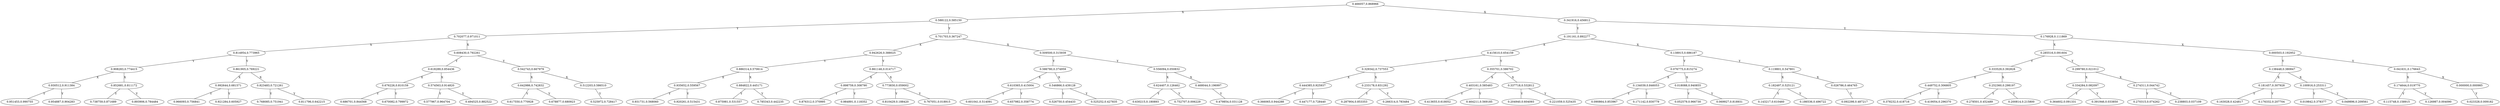 
graph test {
 "0.466057,0.868966" -- "0.588122,0.585150" [label=X] 
 "0.466057,0.868966" -- "0.341916,0.456812" [label=X] 
 "0.341916,0.456812" -- "0.191161,0.892277" [label=Y] 
 "0.341916,0.456812" -- "0.176928,0.111869" [label=Y] 
 "0.176928,0.111869" -- "0.285516,0.091604" [label=X] 
 "0.176928,0.111869" -- "0.000503,0.192952" [label=X] 
 "0.000503,0.192952" -- "0.138448,0.380847" [label=Y] 
 "0.000503,0.192952" -- "0.041631,0.176643" [label=Y] 
 "0.041631,0.176643" -- "0.174644,0.019770" [label=X] 
 "0.041631,0.176643" -- "0.000000,0.000985" [label=X] 
 "0.000000,0.000985" -- "0.023328,0.009182" [label=Y]
 "0.174644,0.019770" -- "0.115748,0.158915" [label=Y] 
 "0.174644,0.019770" -- "0.126987,0.004090" [label=Y] 
 "0.138448,0.380847" -- "0.181457,0.307928" [label=X] 
 "0.138448,0.380847" -- "0.100916,0.253311" [label=X] 
 "0.100916,0.253311" -- "0.019842,0.378377" [label=Y] 
 "0.100916,0.253311" -- "0.049896,0.209561" [label=Y] 
 "0.181457,0.307928" -- "0.163028,0.424817" [label=Y] 
 "0.181457,0.307928" -- "0.176332,0.207704" [label=Y] 
 "0.285516,0.091604" -- "0.333529,0.392828" [label=Y] 
 "0.285516,0.091604" -- "0.299780,0.021012" [label=Y] 
 "0.299780,0.021012" -- "0.334284,0.082097" [label=X] 
 "0.299780,0.021012" -- "0.274311,0.044742" [label=X] 
 "0.274311,0.044742" -- "0.270315,0.074262" [label=Y] 
 "0.274311,0.044742" -- "0.238803,0.037109" [label=Y] 
 "0.334284,0.082097" -- "0.364602,0.091331" [label=Y] 
 "0.334284,0.082097" -- "0.391946,0.033850" [label=Y] 
 "0.333529,0.392828" -- "0.449752,0.306805" [label=X] 
 "0.333529,0.392828" -- "0.252360,0.298197" [label=X] 
 "0.252360,0.298197" -- "0.278501,0.452489" [label=Y] 
 "0.252360,0.298197" -- "0.200814,0.215800" [label=Y] 
 "0.449752,0.306805" -- "0.378232,0.418716" [label=Y] 
 "0.449752,0.306805" -- "0.419054,0.296370" [label=Y] 
 "0.191161,0.892277" -- "0.415610,0.654159" [label=X] 
 "0.191161,0.892277" -- "0.138915,0.686187" [label=X] 
 "0.138915,0.686187" -- "0.076775,0.815274" [label=Y] 
 "0.138915,0.686187" -- "0.119801,0.547801" [label=Y] 
 "0.119801,0.547801" -- "0.182497,0.525121" [label=X] 
 "0.119801,0.547801" -- "0.026786,0.464765" [label=X] 
 "0.026786,0.464765" -- "0.092298,0.487217" [label=Y]
 "0.182497,0.525121" -- "0.143217,0.610460" [label=Y] 
 "0.182497,0.525121" -- "0.186536,0.496722" [label=Y] 
 "0.076775,0.815274" -- "0.134039,0.846053" [label=X] 
 "0.076775,0.815274" -- "0.018088,0.940855" [label=X] 
 "0.018088,0.940855" -- "0.052579,0.966730" [label=Y] 
 "0.018088,0.940855" -- "0.069927,0.818931" [label=Y] 
 "0.134039,0.846053" -- "0.090864,0.853967" [label=Y] 
 "0.134039,0.846053" -- "0.171142,0.830779" [label=Y] 
 "0.415610,0.654159" -- "0.329342,0.737553" [label=Y] 
 "0.415610,0.654159" -- "0.355701,0.586702" [label=Y] 
 "0.355701,0.586702" -- "0.403161,0.585483" [label=X] 
 "0.355701,0.586702" -- "0.337718,0.532812" [label=X] 
 "0.337718,0.532812" -- "0.204940,0.604093" [label=Y] 
 "0.337718,0.532812" -- "0.221059,0.525435" [label=Y] 
 "0.403161,0.585483" -- "0.413655,0.618052" [label=Y] 
 "0.403161,0.585483" -- "0.464211,0.569185" [label=Y] 
 "0.329342,0.737553" -- "0.444385,0.925937" [label=X] 
 "0.329342,0.737553" -- "0.233178,0.831292" [label=X] 
 "0.233178,0.831292" -- "0.287904,0.853353" [label=Y] 
 "0.233178,0.831292" -- "0.266314,0.783484" [label=Y] 
 "0.444385,0.925937" -- "0.366065,0.944288" [label=Y] 
 "0.444385,0.925937" -- "0.447177,0.728440" [label=Y] 
 "0.588122,0.585150" -- "0.702077,0.971011" [label=Y] 
 "0.588122,0.585150" -- "0.701703,0.367247" [label=Y] 
 "0.701703,0.367247" -- "0.942626,0.388025" [label=X] 
 "0.701703,0.367247" -- "0.509500,0.315939" [label=X] 
 "0.509500,0.315939" -- "0.586780,0.374959" [label=Y] 
 "0.509500,0.315939" -- "0.556094,0.050832" [label=Y] 
 "0.556094,0.050832" -- "0.624407,0.126462" [label=X] 
 "0.556094,0.050832" -- "0.468044,0.196997" [label=X] 
 "0.468044,0.196997" -- "0.479854,0.031128" [label=Y]
 "0.624407,0.126462" -- "0.630215,0.180893" [label=Y] 
 "0.624407,0.126462" -- "0.752707,0.006229" [label=Y] 
 "0.586780,0.374959" -- "0.610365,0.415004" [label=X] 
 "0.586780,0.374959" -- "0.546866,0.439128" [label=X] 
 "0.546866,0.439128" -- "0.526750,0.454433" [label=Y] 
 "0.546866,0.439128" -- "0.525252,0.427835" [label=Y] 
 "0.610365,0.415004" -- "0.601041,0.514091" [label=Y] 
 "0.610365,0.415004" -- "0.657982,0.358774" [label=Y] 
 "0.942626,0.388025" -- "0.886314,0.570614" [label=Y] 
 "0.942626,0.388025" -- "0.861146,0.014717" [label=Y] 
 "0.861146,0.014717" -- "0.898759,0.308790" [label=X] 
 "0.861146,0.014717" -- "0.773830,0.059002" [label=X] 
 "0.773830,0.059002" -- "0.810429,0.188420" [label=Y] 
 "0.773830,0.059002" -- "0.767051,0.018915" [label=Y] 
 "0.898759,0.308790" -- "0.876312,0.370995" [label=Y] 
 "0.898759,0.308790" -- "0.984891,0.118352" [label=Y] 
 "0.886314,0.570614" -- "0.935652,0.559567" [label=X] 
 "0.886314,0.570614" -- "0.884822,0.445171" [label=X] 
 "0.884822,0.445171" -- "0.875981,0.531557" [label=Y] 
 "0.884822,0.445171" -- "0.785343,0.442235" [label=Y] 
 "0.935652,0.559567" -- "0.931731,0.568060" [label=Y] 
 "0.935652,0.559567" -- "0.920261,0.515431" [label=Y] 
 "0.702077,0.971011" -- "0.814954,0.773965" [label=X] 
 "0.702077,0.971011" -- "0.608430,0.792261" [label=X] 
 "0.608430,0.792261" -- "0.618289,0.854436" [label=Y] 
 "0.608430,0.792261" -- "0.542743,0.667979" [label=Y] 
 "0.542743,0.667979" -- "0.642986,0.742832" [label=X] 
 "0.542743,0.667979" -- "0.512203,0.586510" [label=X] 
 "0.512203,0.586510" -- "0.525972,0.728417" [label=Y]
 "0.642986,0.742832" -- "0.617550,0.770928" [label=Y] 
 "0.642986,0.742832" -- "0.678877,0.680923" [label=Y] 
 "0.618289,0.854436" -- "0.676226,0.810159" [label=X] 
 "0.618289,0.854436" -- "0.574563,0.914820" [label=X] 
 "0.574563,0.914820" -- "0.577967,0.964704" [label=Y] 
 "0.574563,0.914820" -- "0.494525,0.882522" [label=Y] 
 "0.676226,0.810159" -- "0.686701,0.844568" [label=Y] 
 "0.676226,0.810159" -- "0.670082,0.799972" [label=Y] 
 "0.814954,0.773965" -- "0.908283,0.774415" [label=Y] 
 "0.814954,0.773965" -- "0.861905,0.769221" [label=Y] 
 "0.861905,0.769221" -- "0.992644,0.681571" [label=X] 
 "0.861905,0.769221" -- "0.823483,0.721261" [label=X] 
 "0.823483,0.721261" -- "0.768085,0.751941" [label=Y] 
 "0.823483,0.721261" -- "0.811796,0.642215" [label=Y] 
 "0.992644,0.681571" -- "0.966093,0.756841" [label=Y] 
 "0.992644,0.681571" -- "0.921284,0.605927" [label=Y] 
 "0.908283,0.774415" -- "0.930512,0.911384" [label=X] 
 "0.908283,0.774415" -- "0.852681,0.811172" [label=X] 
 "0.852681,0.811172" -- "0.738759,0.871689" [label=Y] 
 "0.852681,0.811172" -- "0.893906,0.784484" [label=Y] 
 "0.930512,0.911384" -- "0.951453,0.990755" [label=Y] 
 "0.930512,0.911384" -- "0.954887,0.904283" [label=Y] 
}
